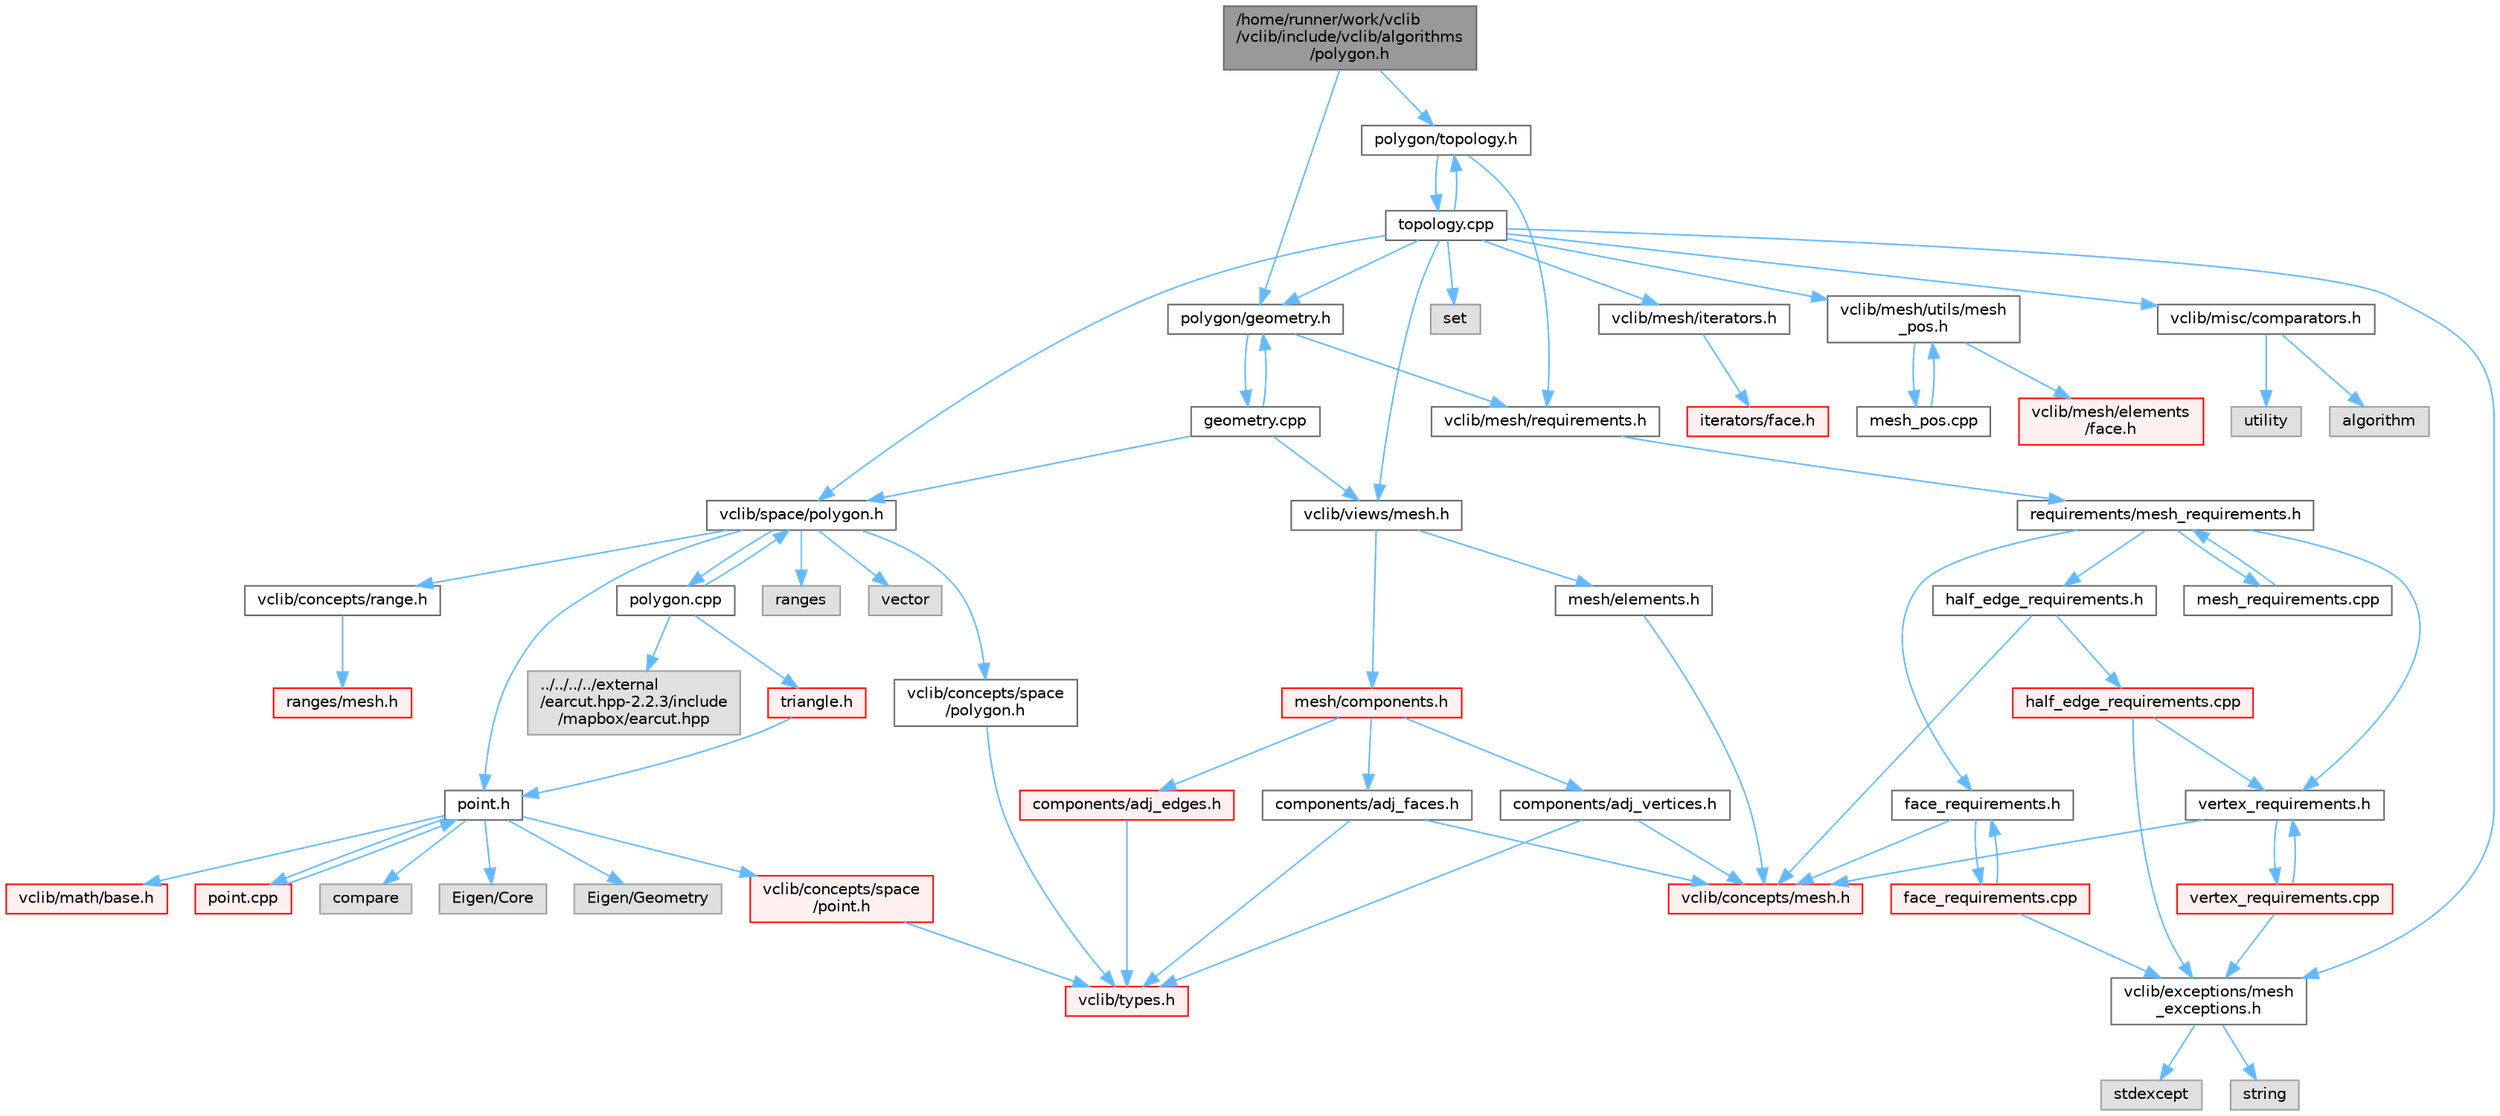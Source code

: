 digraph "/home/runner/work/vclib/vclib/include/vclib/algorithms/polygon.h"
{
 // LATEX_PDF_SIZE
  bgcolor="transparent";
  edge [fontname=Helvetica,fontsize=10,labelfontname=Helvetica,labelfontsize=10];
  node [fontname=Helvetica,fontsize=10,shape=box,height=0.2,width=0.4];
  Node1 [label="/home/runner/work/vclib\l/vclib/include/vclib/algorithms\l/polygon.h",height=0.2,width=0.4,color="gray40", fillcolor="grey60", style="filled", fontcolor="black",tooltip=" "];
  Node1 -> Node2 [color="steelblue1",style="solid"];
  Node2 [label="polygon/geometry.h",height=0.2,width=0.4,color="grey40", fillcolor="white", style="filled",URL="$geometry_8h.html",tooltip=" "];
  Node2 -> Node3 [color="steelblue1",style="solid"];
  Node3 [label="vclib/mesh/requirements.h",height=0.2,width=0.4,color="grey40", fillcolor="white", style="filled",URL="$requirements_8h.html",tooltip=" "];
  Node3 -> Node4 [color="steelblue1",style="solid"];
  Node4 [label="requirements/mesh_requirements.h",height=0.2,width=0.4,color="grey40", fillcolor="white", style="filled",URL="$mesh__requirements_8h.html",tooltip=" "];
  Node4 -> Node5 [color="steelblue1",style="solid"];
  Node5 [label="half_edge_requirements.h",height=0.2,width=0.4,color="grey40", fillcolor="white", style="filled",URL="$half__edge__requirements_8h.html",tooltip=" "];
  Node5 -> Node6 [color="steelblue1",style="solid"];
  Node6 [label="vclib/concepts/mesh.h",height=0.2,width=0.4,color="red", fillcolor="#FFF0F0", style="filled",URL="$concepts_2mesh_8h.html",tooltip=" "];
  Node5 -> Node67 [color="steelblue1",style="solid"];
  Node67 [label="half_edge_requirements.cpp",height=0.2,width=0.4,color="red", fillcolor="#FFF0F0", style="filled",URL="$half__edge__requirements_8cpp.html",tooltip=" "];
  Node67 -> Node68 [color="steelblue1",style="solid"];
  Node68 [label="vertex_requirements.h",height=0.2,width=0.4,color="grey40", fillcolor="white", style="filled",URL="$vertex__requirements_8h.html",tooltip=" "];
  Node68 -> Node6 [color="steelblue1",style="solid"];
  Node68 -> Node69 [color="steelblue1",style="solid"];
  Node69 [label="vertex_requirements.cpp",height=0.2,width=0.4,color="red", fillcolor="#FFF0F0", style="filled",URL="$vertex__requirements_8cpp.html",tooltip=" "];
  Node69 -> Node68 [color="steelblue1",style="solid"];
  Node69 -> Node70 [color="steelblue1",style="solid"];
  Node70 [label="vclib/exceptions/mesh\l_exceptions.h",height=0.2,width=0.4,color="grey40", fillcolor="white", style="filled",URL="$mesh__exceptions_8h.html",tooltip=" "];
  Node70 -> Node71 [color="steelblue1",style="solid"];
  Node71 [label="stdexcept",height=0.2,width=0.4,color="grey60", fillcolor="#E0E0E0", style="filled",tooltip=" "];
  Node70 -> Node44 [color="steelblue1",style="solid"];
  Node44 [label="string",height=0.2,width=0.4,color="grey60", fillcolor="#E0E0E0", style="filled",tooltip=" "];
  Node67 -> Node70 [color="steelblue1",style="solid"];
  Node4 -> Node149 [color="steelblue1",style="solid"];
  Node149 [label="face_requirements.h",height=0.2,width=0.4,color="grey40", fillcolor="white", style="filled",URL="$face__requirements_8h.html",tooltip=" "];
  Node149 -> Node6 [color="steelblue1",style="solid"];
  Node149 -> Node150 [color="steelblue1",style="solid"];
  Node150 [label="face_requirements.cpp",height=0.2,width=0.4,color="red", fillcolor="#FFF0F0", style="filled",URL="$face__requirements_8cpp.html",tooltip=" "];
  Node150 -> Node149 [color="steelblue1",style="solid"];
  Node150 -> Node70 [color="steelblue1",style="solid"];
  Node4 -> Node68 [color="steelblue1",style="solid"];
  Node4 -> Node174 [color="steelblue1",style="solid"];
  Node174 [label="mesh_requirements.cpp",height=0.2,width=0.4,color="grey40", fillcolor="white", style="filled",URL="$mesh__requirements_8cpp.html",tooltip=" "];
  Node174 -> Node4 [color="steelblue1",style="solid"];
  Node2 -> Node175 [color="steelblue1",style="solid"];
  Node175 [label="geometry.cpp",height=0.2,width=0.4,color="grey40", fillcolor="white", style="filled",URL="$geometry_8cpp.html",tooltip=" "];
  Node175 -> Node2 [color="steelblue1",style="solid"];
  Node175 -> Node176 [color="steelblue1",style="solid"];
  Node176 [label="vclib/space/polygon.h",height=0.2,width=0.4,color="grey40", fillcolor="white", style="filled",URL="$space_2polygon_8h.html",tooltip=" "];
  Node176 -> Node85 [color="steelblue1",style="solid"];
  Node85 [label="ranges",height=0.2,width=0.4,color="grey60", fillcolor="#E0E0E0", style="filled",tooltip=" "];
  Node176 -> Node9 [color="steelblue1",style="solid"];
  Node9 [label="vector",height=0.2,width=0.4,color="grey60", fillcolor="#E0E0E0", style="filled",tooltip=" "];
  Node176 -> Node177 [color="steelblue1",style="solid"];
  Node177 [label="vclib/concepts/space\l/polygon.h",height=0.2,width=0.4,color="grey40", fillcolor="white", style="filled",URL="$concepts_2space_2polygon_8h.html",tooltip=" "];
  Node177 -> Node11 [color="steelblue1",style="solid"];
  Node11 [label="vclib/types.h",height=0.2,width=0.4,color="red", fillcolor="#FFF0F0", style="filled",URL="$types_8h.html",tooltip=" "];
  Node176 -> Node178 [color="steelblue1",style="solid"];
  Node178 [label="vclib/concepts/range.h",height=0.2,width=0.4,color="grey40", fillcolor="white", style="filled",URL="$range_8h.html",tooltip=" "];
  Node178 -> Node179 [color="steelblue1",style="solid"];
  Node179 [label="ranges/mesh.h",height=0.2,width=0.4,color="red", fillcolor="#FFF0F0", style="filled",URL="$concepts_2ranges_2mesh_8h.html",tooltip=" "];
  Node176 -> Node28 [color="steelblue1",style="solid"];
  Node28 [label="point.h",height=0.2,width=0.4,color="grey40", fillcolor="white", style="filled",URL="$space_2point_8h.html",tooltip=" "];
  Node28 -> Node29 [color="steelblue1",style="solid"];
  Node29 [label="compare",height=0.2,width=0.4,color="grey60", fillcolor="#E0E0E0", style="filled",tooltip=" "];
  Node28 -> Node30 [color="steelblue1",style="solid"];
  Node30 [label="Eigen/Core",height=0.2,width=0.4,color="grey60", fillcolor="#E0E0E0", style="filled",tooltip=" "];
  Node28 -> Node31 [color="steelblue1",style="solid"];
  Node31 [label="Eigen/Geometry",height=0.2,width=0.4,color="grey60", fillcolor="#E0E0E0", style="filled",tooltip=" "];
  Node28 -> Node32 [color="steelblue1",style="solid"];
  Node32 [label="vclib/concepts/space\l/point.h",height=0.2,width=0.4,color="red", fillcolor="#FFF0F0", style="filled",URL="$concepts_2space_2point_8h.html",tooltip=" "];
  Node32 -> Node11 [color="steelblue1",style="solid"];
  Node28 -> Node35 [color="steelblue1",style="solid"];
  Node35 [label="vclib/math/base.h",height=0.2,width=0.4,color="red", fillcolor="#FFF0F0", style="filled",URL="$math_2base_8h.html",tooltip=" "];
  Node28 -> Node38 [color="steelblue1",style="solid"];
  Node38 [label="point.cpp",height=0.2,width=0.4,color="red", fillcolor="#FFF0F0", style="filled",URL="$point_8cpp.html",tooltip=" "];
  Node38 -> Node28 [color="steelblue1",style="solid"];
  Node176 -> Node184 [color="steelblue1",style="solid"];
  Node184 [label="polygon.cpp",height=0.2,width=0.4,color="grey40", fillcolor="white", style="filled",URL="$polygon_8cpp.html",tooltip=" "];
  Node184 -> Node176 [color="steelblue1",style="solid"];
  Node184 -> Node185 [color="steelblue1",style="solid"];
  Node185 [label="triangle.h",height=0.2,width=0.4,color="red", fillcolor="#FFF0F0", style="filled",URL="$space_2triangle_8h.html",tooltip=" "];
  Node185 -> Node28 [color="steelblue1",style="solid"];
  Node184 -> Node188 [color="steelblue1",style="solid"];
  Node188 [label="../../../../external\l/earcut.hpp-2.2.3/include\l/mapbox/earcut.hpp",height=0.2,width=0.4,color="grey60", fillcolor="#E0E0E0", style="filled",tooltip=" "];
  Node175 -> Node189 [color="steelblue1",style="solid"];
  Node189 [label="vclib/views/mesh.h",height=0.2,width=0.4,color="grey40", fillcolor="white", style="filled",URL="$views_2mesh_8h.html",tooltip=" "];
  Node189 -> Node190 [color="steelblue1",style="solid"];
  Node190 [label="mesh/components.h",height=0.2,width=0.4,color="red", fillcolor="#FFF0F0", style="filled",URL="$views_2mesh_2components_8h.html",tooltip=" "];
  Node190 -> Node191 [color="steelblue1",style="solid"];
  Node191 [label="components/adj_edges.h",height=0.2,width=0.4,color="red", fillcolor="#FFF0F0", style="filled",URL="$adj__edges_8h.html",tooltip=" "];
  Node191 -> Node11 [color="steelblue1",style="solid"];
  Node190 -> Node200 [color="steelblue1",style="solid"];
  Node200 [label="components/adj_faces.h",height=0.2,width=0.4,color="grey40", fillcolor="white", style="filled",URL="$adj__faces_8h.html",tooltip=" "];
  Node200 -> Node6 [color="steelblue1",style="solid"];
  Node200 -> Node11 [color="steelblue1",style="solid"];
  Node190 -> Node201 [color="steelblue1",style="solid"];
  Node201 [label="components/adj_vertices.h",height=0.2,width=0.4,color="grey40", fillcolor="white", style="filled",URL="$adj__vertices_8h.html",tooltip=" "];
  Node201 -> Node6 [color="steelblue1",style="solid"];
  Node201 -> Node11 [color="steelblue1",style="solid"];
  Node189 -> Node208 [color="steelblue1",style="solid"];
  Node208 [label="mesh/elements.h",height=0.2,width=0.4,color="grey40", fillcolor="white", style="filled",URL="$elements_8h.html",tooltip=" "];
  Node208 -> Node6 [color="steelblue1",style="solid"];
  Node1 -> Node209 [color="steelblue1",style="solid"];
  Node209 [label="polygon/topology.h",height=0.2,width=0.4,color="grey40", fillcolor="white", style="filled",URL="$polygon_2topology_8h.html",tooltip=" "];
  Node209 -> Node3 [color="steelblue1",style="solid"];
  Node209 -> Node210 [color="steelblue1",style="solid"];
  Node210 [label="topology.cpp",height=0.2,width=0.4,color="grey40", fillcolor="white", style="filled",URL="$polygon_2topology_8cpp.html",tooltip=" "];
  Node210 -> Node209 [color="steelblue1",style="solid"];
  Node210 -> Node211 [color="steelblue1",style="solid"];
  Node211 [label="set",height=0.2,width=0.4,color="grey60", fillcolor="#E0E0E0", style="filled",tooltip=" "];
  Node210 -> Node70 [color="steelblue1",style="solid"];
  Node210 -> Node212 [color="steelblue1",style="solid"];
  Node212 [label="vclib/mesh/iterators.h",height=0.2,width=0.4,color="grey40", fillcolor="white", style="filled",URL="$mesh_2iterators_8h.html",tooltip=" "];
  Node212 -> Node213 [color="steelblue1",style="solid"];
  Node213 [label="iterators/face.h",height=0.2,width=0.4,color="red", fillcolor="#FFF0F0", style="filled",URL="$mesh_2iterators_2face_8h.html",tooltip=" "];
  Node210 -> Node216 [color="steelblue1",style="solid"];
  Node216 [label="vclib/mesh/utils/mesh\l_pos.h",height=0.2,width=0.4,color="grey40", fillcolor="white", style="filled",URL="$mesh__pos_8h.html",tooltip=" "];
  Node216 -> Node152 [color="steelblue1",style="solid"];
  Node152 [label="vclib/mesh/elements\l/face.h",height=0.2,width=0.4,color="red", fillcolor="#FFF0F0", style="filled",URL="$mesh_2elements_2face_8h.html",tooltip=" "];
  Node216 -> Node217 [color="steelblue1",style="solid"];
  Node217 [label="mesh_pos.cpp",height=0.2,width=0.4,color="grey40", fillcolor="white", style="filled",URL="$mesh__pos_8cpp.html",tooltip=" "];
  Node217 -> Node216 [color="steelblue1",style="solid"];
  Node210 -> Node189 [color="steelblue1",style="solid"];
  Node210 -> Node218 [color="steelblue1",style="solid"];
  Node218 [label="vclib/misc/comparators.h",height=0.2,width=0.4,color="grey40", fillcolor="white", style="filled",URL="$comparators_8h.html",tooltip=" "];
  Node218 -> Node88 [color="steelblue1",style="solid"];
  Node88 [label="algorithm",height=0.2,width=0.4,color="grey60", fillcolor="#E0E0E0", style="filled",tooltip=" "];
  Node218 -> Node219 [color="steelblue1",style="solid"];
  Node219 [label="utility",height=0.2,width=0.4,color="grey60", fillcolor="#E0E0E0", style="filled",tooltip=" "];
  Node210 -> Node176 [color="steelblue1",style="solid"];
  Node210 -> Node2 [color="steelblue1",style="solid"];
}
